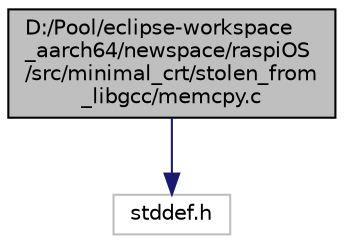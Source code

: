digraph "D:/Pool/eclipse-workspace_aarch64/newspace/raspiOS/src/minimal_crt/stolen_from_libgcc/memcpy.c"
{
  edge [fontname="Helvetica",fontsize="10",labelfontname="Helvetica",labelfontsize="10"];
  node [fontname="Helvetica",fontsize="10",shape=record];
  Node3908 [label="D:/Pool/eclipse-workspace\l_aarch64/newspace/raspiOS\l/src/minimal_crt/stolen_from\l_libgcc/memcpy.c",height=0.2,width=0.4,color="black", fillcolor="grey75", style="filled", fontcolor="black"];
  Node3908 -> Node3909 [color="midnightblue",fontsize="10",style="solid",fontname="Helvetica"];
  Node3909 [label="stddef.h",height=0.2,width=0.4,color="grey75", fillcolor="white", style="filled"];
}
